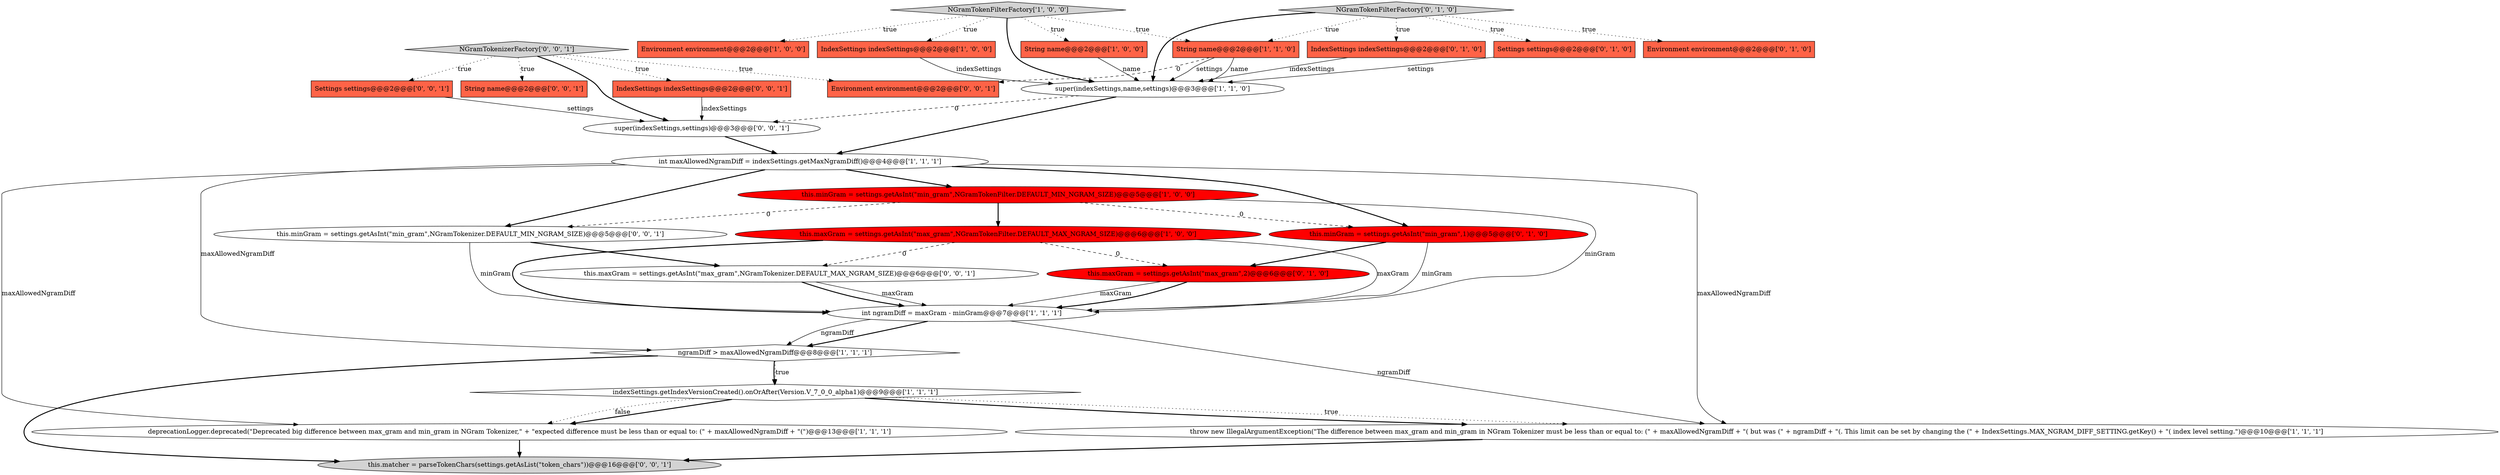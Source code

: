 digraph {
27 [style = filled, label = "this.matcher = parseTokenChars(settings.getAsList(\"token_chars\"))@@@16@@@['0', '0', '1']", fillcolor = lightgray, shape = ellipse image = "AAA0AAABBB3BBB"];
9 [style = filled, label = "NGramTokenFilterFactory['1', '0', '0']", fillcolor = lightgray, shape = diamond image = "AAA0AAABBB1BBB"];
20 [style = filled, label = "IndexSettings indexSettings@@@2@@@['0', '0', '1']", fillcolor = tomato, shape = box image = "AAA0AAABBB3BBB"];
14 [style = filled, label = "this.maxGram = settings.getAsInt(\"max_gram\",2)@@@6@@@['0', '1', '0']", fillcolor = red, shape = ellipse image = "AAA1AAABBB2BBB"];
15 [style = filled, label = "IndexSettings indexSettings@@@2@@@['0', '1', '0']", fillcolor = tomato, shape = box image = "AAA0AAABBB2BBB"];
3 [style = filled, label = "String name@@@2@@@['1', '0', '0']", fillcolor = tomato, shape = box image = "AAA0AAABBB1BBB"];
22 [style = filled, label = "super(indexSettings,settings)@@@3@@@['0', '0', '1']", fillcolor = white, shape = ellipse image = "AAA0AAABBB3BBB"];
24 [style = filled, label = "this.minGram = settings.getAsInt(\"min_gram\",NGramTokenizer.DEFAULT_MIN_NGRAM_SIZE)@@@5@@@['0', '0', '1']", fillcolor = white, shape = ellipse image = "AAA0AAABBB3BBB"];
18 [style = filled, label = "Settings settings@@@2@@@['0', '1', '0']", fillcolor = tomato, shape = box image = "AAA0AAABBB2BBB"];
1 [style = filled, label = "super(indexSettings,name,settings)@@@3@@@['1', '1', '0']", fillcolor = white, shape = ellipse image = "AAA0AAABBB1BBB"];
11 [style = filled, label = "Environment environment@@@2@@@['1', '0', '0']", fillcolor = tomato, shape = box image = "AAA0AAABBB1BBB"];
13 [style = filled, label = "this.minGram = settings.getAsInt(\"min_gram\",NGramTokenFilter.DEFAULT_MIN_NGRAM_SIZE)@@@5@@@['1', '0', '0']", fillcolor = red, shape = ellipse image = "AAA1AAABBB1BBB"];
5 [style = filled, label = "this.maxGram = settings.getAsInt(\"max_gram\",NGramTokenFilter.DEFAULT_MAX_NGRAM_SIZE)@@@6@@@['1', '0', '0']", fillcolor = red, shape = ellipse image = "AAA1AAABBB1BBB"];
10 [style = filled, label = "deprecationLogger.deprecated(\"Deprecated big difference between max_gram and min_gram in NGram Tokenizer,\" + \"expected difference must be less than or equal to: (\" + maxAllowedNgramDiff + \"(\")@@@13@@@['1', '1', '1']", fillcolor = white, shape = ellipse image = "AAA0AAABBB1BBB"];
12 [style = filled, label = "String name@@@2@@@['1', '1', '0']", fillcolor = tomato, shape = box image = "AAA0AAABBB1BBB"];
4 [style = filled, label = "throw new IllegalArgumentException(\"The difference between max_gram and min_gram in NGram Tokenizer must be less than or equal to: (\" + maxAllowedNgramDiff + \"( but was (\" + ngramDiff + \"(. This limit can be set by changing the (\" + IndexSettings.MAX_NGRAM_DIFF_SETTING.getKey() + \"( index level setting.\")@@@10@@@['1', '1', '1']", fillcolor = white, shape = ellipse image = "AAA0AAABBB1BBB"];
28 [style = filled, label = "this.maxGram = settings.getAsInt(\"max_gram\",NGramTokenizer.DEFAULT_MAX_NGRAM_SIZE)@@@6@@@['0', '0', '1']", fillcolor = white, shape = ellipse image = "AAA0AAABBB3BBB"];
16 [style = filled, label = "this.minGram = settings.getAsInt(\"min_gram\",1)@@@5@@@['0', '1', '0']", fillcolor = red, shape = ellipse image = "AAA1AAABBB2BBB"];
2 [style = filled, label = "IndexSettings indexSettings@@@2@@@['1', '0', '0']", fillcolor = tomato, shape = box image = "AAA0AAABBB1BBB"];
8 [style = filled, label = "indexSettings.getIndexVersionCreated().onOrAfter(Version.V_7_0_0_alpha1)@@@9@@@['1', '1', '1']", fillcolor = white, shape = diamond image = "AAA0AAABBB1BBB"];
21 [style = filled, label = "Settings settings@@@2@@@['0', '0', '1']", fillcolor = tomato, shape = box image = "AAA0AAABBB3BBB"];
23 [style = filled, label = "String name@@@2@@@['0', '0', '1']", fillcolor = tomato, shape = box image = "AAA0AAABBB3BBB"];
7 [style = filled, label = "int maxAllowedNgramDiff = indexSettings.getMaxNgramDiff()@@@4@@@['1', '1', '1']", fillcolor = white, shape = ellipse image = "AAA0AAABBB1BBB"];
26 [style = filled, label = "Environment environment@@@2@@@['0', '0', '1']", fillcolor = tomato, shape = box image = "AAA0AAABBB3BBB"];
17 [style = filled, label = "Environment environment@@@2@@@['0', '1', '0']", fillcolor = tomato, shape = box image = "AAA0AAABBB2BBB"];
6 [style = filled, label = "int ngramDiff = maxGram - minGram@@@7@@@['1', '1', '1']", fillcolor = white, shape = ellipse image = "AAA0AAABBB1BBB"];
0 [style = filled, label = "ngramDiff > maxAllowedNgramDiff@@@8@@@['1', '1', '1']", fillcolor = white, shape = diamond image = "AAA0AAABBB1BBB"];
19 [style = filled, label = "NGramTokenFilterFactory['0', '1', '0']", fillcolor = lightgray, shape = diamond image = "AAA0AAABBB2BBB"];
25 [style = filled, label = "NGramTokenizerFactory['0', '0', '1']", fillcolor = lightgray, shape = diamond image = "AAA0AAABBB3BBB"];
7->13 [style = bold, label=""];
24->28 [style = bold, label=""];
8->10 [style = bold, label=""];
9->12 [style = dotted, label="true"];
28->6 [style = bold, label=""];
5->14 [style = dashed, label="0"];
2->1 [style = solid, label="indexSettings"];
25->22 [style = bold, label=""];
19->17 [style = dotted, label="true"];
13->6 [style = solid, label="minGram"];
0->27 [style = bold, label=""];
10->27 [style = bold, label=""];
28->6 [style = solid, label="maxGram"];
12->1 [style = solid, label="name"];
14->6 [style = solid, label="maxGram"];
9->11 [style = dotted, label="true"];
19->18 [style = dotted, label="true"];
3->1 [style = solid, label="name"];
7->10 [style = solid, label="maxAllowedNgramDiff"];
19->12 [style = dotted, label="true"];
6->0 [style = bold, label=""];
8->10 [style = dotted, label="false"];
19->15 [style = dotted, label="true"];
1->7 [style = bold, label=""];
22->7 [style = bold, label=""];
8->4 [style = dotted, label="true"];
15->1 [style = solid, label="indexSettings"];
7->4 [style = solid, label="maxAllowedNgramDiff"];
1->22 [style = dashed, label="0"];
16->6 [style = solid, label="minGram"];
6->0 [style = solid, label="ngramDiff"];
0->8 [style = dotted, label="true"];
12->26 [style = dashed, label="0"];
7->0 [style = solid, label="maxAllowedNgramDiff"];
12->1 [style = solid, label="settings"];
19->1 [style = bold, label=""];
20->22 [style = solid, label="indexSettings"];
7->24 [style = bold, label=""];
13->24 [style = dashed, label="0"];
5->28 [style = dashed, label="0"];
5->6 [style = bold, label=""];
6->4 [style = solid, label="ngramDiff"];
9->2 [style = dotted, label="true"];
4->27 [style = bold, label=""];
7->16 [style = bold, label=""];
25->20 [style = dotted, label="true"];
0->8 [style = bold, label=""];
13->16 [style = dashed, label="0"];
13->5 [style = bold, label=""];
16->14 [style = bold, label=""];
5->6 [style = solid, label="maxGram"];
8->4 [style = bold, label=""];
9->3 [style = dotted, label="true"];
25->23 [style = dotted, label="true"];
9->1 [style = bold, label=""];
24->6 [style = solid, label="minGram"];
14->6 [style = bold, label=""];
25->26 [style = dotted, label="true"];
18->1 [style = solid, label="settings"];
25->21 [style = dotted, label="true"];
21->22 [style = solid, label="settings"];
}
